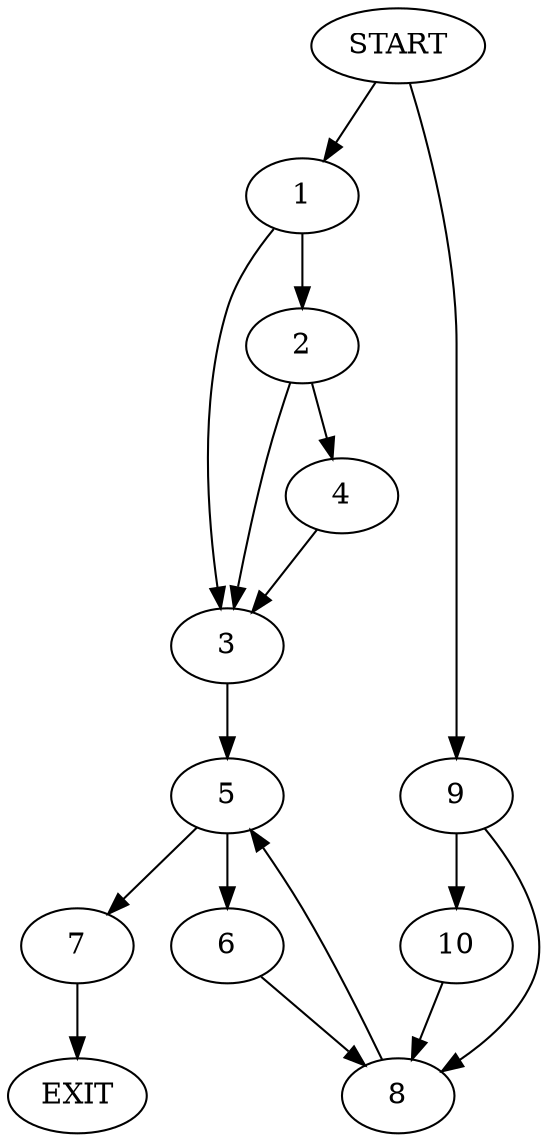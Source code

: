 digraph {
0 [label="START"]
11 [label="EXIT"]
0 -> 1
1 -> 2
1 -> 3
2 -> 4
2 -> 3
3 -> 5
4 -> 3
5 -> 6
5 -> 7
6 -> 8
7 -> 11
8 -> 5
0 -> 9
9 -> 8
9 -> 10
10 -> 8
}

